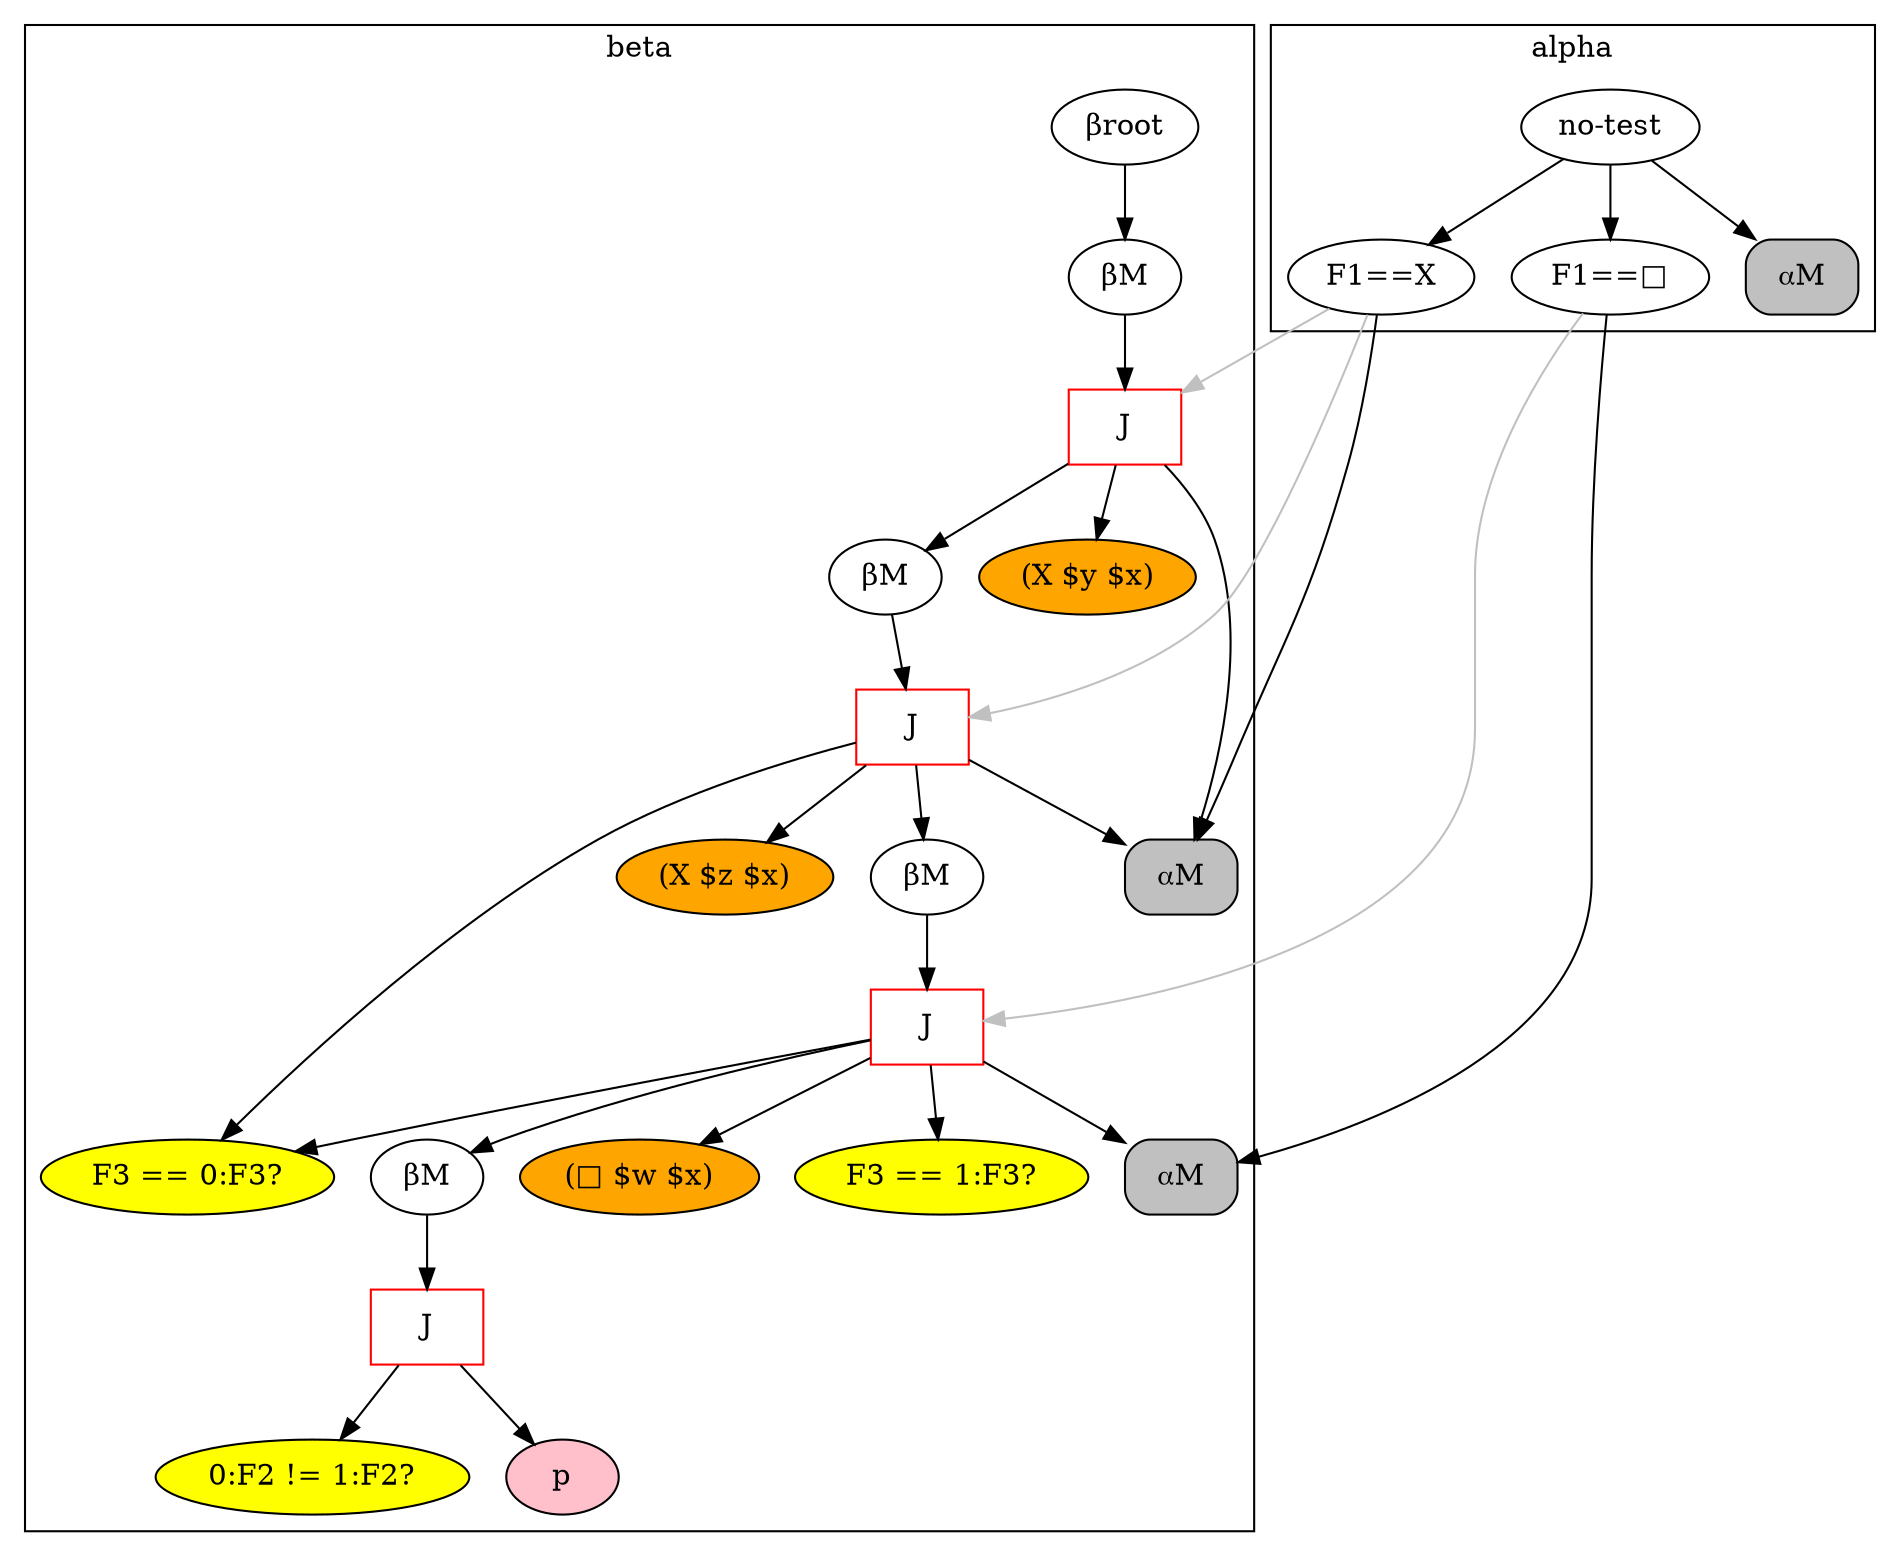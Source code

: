 digraph {
	subgraph cluster_1 {
	label = beta
	"BetaNode 0x7f88fab41da0" [label="βroot"];
	"BetaNode 0x7f88fab41da0" -> "BetaMemory 0x7f88fab0dac8";
	"BetaMemory 0x7f88fab0dac8" [label="βM"];
	"BetaMemory 0x7f88fab0dac8" -> "JoinNode 0x7f88fab0dba8";
	"JoinNode 0x7f88fab0dba8" [shape=box,color=red,label="J"];
	"JoinNode 0x7f88fab0dba8" -> "⍺M:<rete.alpha.AlphaMemory object at 0x7f88fab0db70>"
	"(X $y $x)" [style=filled,fillcolor=orange];
	"JoinNode 0x7f88fab0dba8" -> "(X $y $x)"
	"JoinNode 0x7f88fab0dba8" -> "BetaMemory 0x7f88fab0dbe0";
	"BetaMemory 0x7f88fab0dbe0" [label="βM"];
	"BetaMemory 0x7f88fab0dbe0" -> "JoinNode 0x7f88fab0dc18";
	"JoinNode 0x7f88fab0dc18" [shape=box,color=red,label="J"];
	"JoinNode 0x7f88fab0dc18" -> "⍺M:<rete.alpha.AlphaMemory object at 0x7f88fab0db70>"
	"(X $z $x)" [style=filled,fillcolor=orange];
	"JoinNode 0x7f88fab0dc18" -> "(X $z $x)"
	"F3 == 0:F3?" [style=filled,fillcolor=yellow];
	"JoinNode 0x7f88fab0dc18" -> "F3 == 0:F3?"
	"JoinNode 0x7f88fab0dc18" -> "BetaMemory 0x7f88fab0dc50";
	"BetaMemory 0x7f88fab0dc50" [label="βM"];
	"BetaMemory 0x7f88fab0dc50" -> "JoinNode 0x7f88fab0dda0";
	"JoinNode 0x7f88fab0dda0" [shape=box,color=red,label="J"];
	"JoinNode 0x7f88fab0dda0" -> "⍺M:<rete.alpha.AlphaMemory object at 0x7f88fab0dcf8>"
	"(□ $w $x)" [style=filled,fillcolor=orange];
	"JoinNode 0x7f88fab0dda0" -> "(□ $w $x)"
	"F3 == 0:F3?" [style=filled,fillcolor=yellow];
	"JoinNode 0x7f88fab0dda0" -> "F3 == 0:F3?"
	"F3 == 1:F3?" [style=filled,fillcolor=yellow];
	"JoinNode 0x7f88fab0dda0" -> "F3 == 1:F3?"
	"JoinNode 0x7f88fab0dda0" -> "BetaMemory 0x7f88fab0ddd8";
	"BetaMemory 0x7f88fab0ddd8" [label="βM"];
	"BetaMemory 0x7f88fab0ddd8" -> "JoinNode 0x7f88fab0de10";
	"JoinNode 0x7f88fab0de10" [shape=box,color=red,label="J"];
	"0:F2 != 1:F2?" [style=filled,fillcolor=yellow];
	"JoinNode 0x7f88fab0de10" -> "0:F2 != 1:F2?"
	"JoinNode 0x7f88fab0de10" -> "PNode 0x7f88fab0da90";
	"PNode 0x7f88fab0da90" [style=filled,fillcolor=pink,label="p"];
	}
	subgraph cluster_0 {
	label = alpha
	"no-test" -> "F1==X";
	"F1==X" -> "⍺M:<rete.alpha.AlphaMemory object at 0x7f88fab0db70>";
	"⍺M:<rete.alpha.AlphaMemory object at 0x7f88fab0db70>" [shape=box, style="rounded,filled", label="⍺M", fillcolor=gray];
	"no-test" -> "F1==□";
	"F1==□" -> "⍺M:<rete.alpha.AlphaMemory object at 0x7f88fab0dcf8>";
	"⍺M:<rete.alpha.AlphaMemory object at 0x7f88fab0dcf8>" [shape=box, style="rounded,filled", label="⍺M", fillcolor=gray];
	"no-test" -> "⍺M:<rete.alpha.AlphaMemory object at 0x7f88fab41a58>";
	"⍺M:<rete.alpha.AlphaMemory object at 0x7f88fab41a58>" [shape=box, style="rounded,filled", label="⍺M", fillcolor=gray];
	}
	"F1==X" -> "JoinNode 0x7f88fab0dba8" [color=gray];
	"F1==X" -> "JoinNode 0x7f88fab0dc18" [color=gray];
	"F1==□" -> "JoinNode 0x7f88fab0dda0" [color=gray];
}